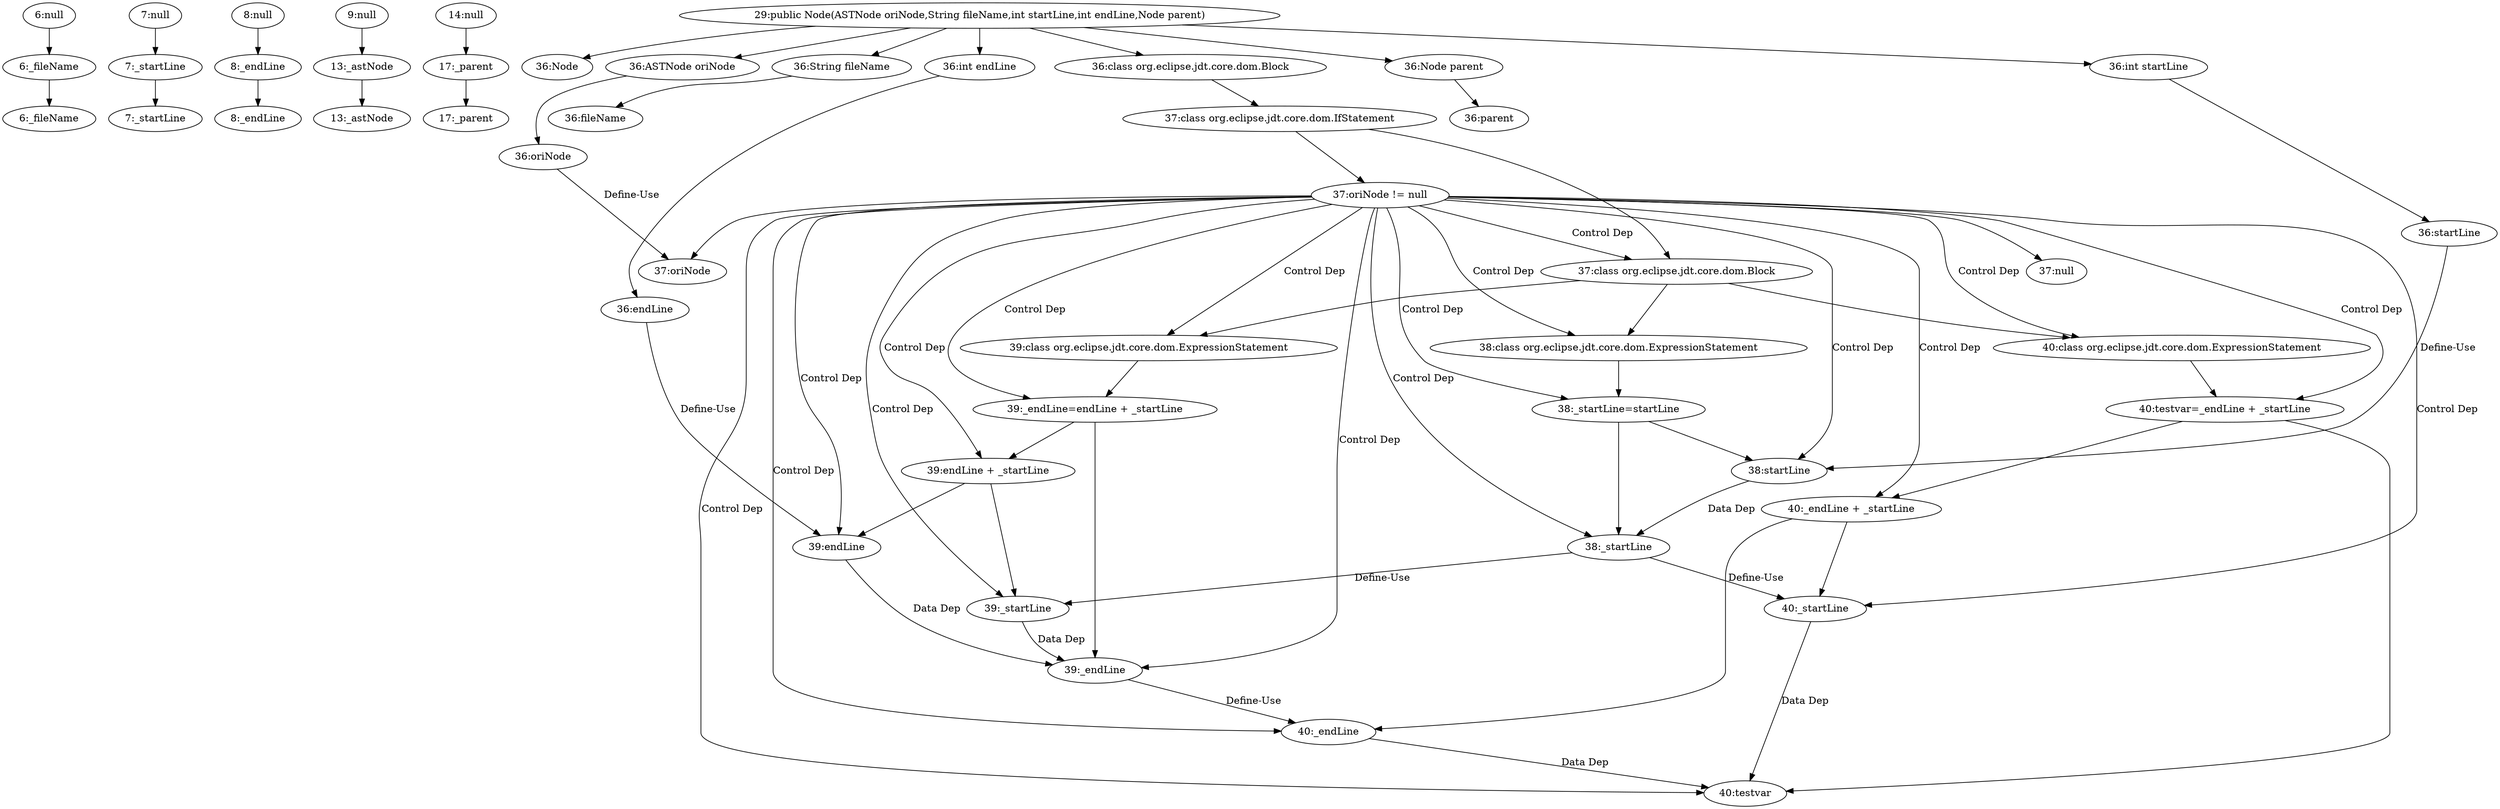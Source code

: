 digraph "Node.Node#ASTNode#String#int#int#Node#" {
1 [label="6:_fileName" shape=ellipse]
2 [label="6:_fileName" shape=ellipse]
3 [label="6:null" shape=ellipse]
4 [label="7:_startLine" shape=ellipse]
5 [label="7:_startLine" shape=ellipse]
6 [label="7:null" shape=ellipse]
7 [label="8:_endLine" shape=ellipse]
8 [label="8:_endLine" shape=ellipse]
9 [label="8:null" shape=ellipse]
10 [label="13:_astNode" shape=ellipse]
11 [label="13:_astNode" shape=ellipse]
12 [label="9:null" shape=ellipse]
13 [label="17:_parent" shape=ellipse]
14 [label="17:_parent" shape=ellipse]
15 [label="14:null" shape=ellipse]
16 [label="36:Node" shape=ellipse]
17 [label="36:oriNode" shape=ellipse]
18 [label="36:ASTNode oriNode" shape=ellipse]
19 [label="36:fileName" shape=ellipse]
20 [label="36:String fileName" shape=ellipse]
21 [label="36:startLine" shape=ellipse]
22 [label="36:int startLine" shape=ellipse]
23 [label="36:endLine" shape=ellipse]
24 [label="36:int endLine" shape=ellipse]
25 [label="36:parent" shape=ellipse]
26 [label="36:Node parent" shape=ellipse]
27 [label="37:oriNode" shape=ellipse]
28 [label="37:null" shape=ellipse]
29 [label="37:oriNode != null" shape=ellipse]
30 [label="38:_startLine" shape=ellipse]
31 [label="38:startLine" shape=ellipse]
32 [label="38:_startLine=startLine" shape=ellipse]
33 [label="38:class org.eclipse.jdt.core.dom.ExpressionStatement" shape=ellipse]
34 [label="39:_endLine" shape=ellipse]
35 [label="39:endLine" shape=ellipse]
36 [label="39:_startLine" shape=ellipse]
37 [label="39:endLine + _startLine" shape=ellipse]
38 [label="39:_endLine=endLine + _startLine" shape=ellipse]
39 [label="39:class org.eclipse.jdt.core.dom.ExpressionStatement" shape=ellipse]
40 [label="40:testvar" shape=ellipse]
41 [label="40:_endLine" shape=ellipse]
42 [label="40:_startLine" shape=ellipse]
43 [label="40:_endLine + _startLine" shape=ellipse]
44 [label="40:testvar=_endLine + _startLine" shape=ellipse]
45 [label="40:class org.eclipse.jdt.core.dom.ExpressionStatement" shape=ellipse]
46 [label="37:class org.eclipse.jdt.core.dom.Block" shape=ellipse]
47 [label="37:class org.eclipse.jdt.core.dom.IfStatement" shape=ellipse]
48 [label="36:class org.eclipse.jdt.core.dom.Block" shape=ellipse]
49 [label="29:public Node(ASTNode oriNode,String fileName,int startLine,int endLine,Node parent)" shape=ellipse]
2 -> 1 [label=""];
3 -> 2 [label=""];
5 -> 4 [label=""];
6 -> 5 [label=""];
8 -> 7 [label=""];
9 -> 8 [label=""];
11 -> 10 [label=""];
12 -> 11 [label=""];
14 -> 13 [label=""];
15 -> 14 [label=""];
17 -> 27 [label="Define-Use"];
18 -> 17 [label=""];
20 -> 19 [label=""];
21 -> 31 [label="Define-Use"];
22 -> 21 [label=""];
23 -> 35 [label="Define-Use"];
24 -> 23 [label=""];
26 -> 25 [label=""];
29 -> 27 [label=""];
29 -> 28 [label=""];
29 -> 46 [label="Control Dep"];
29 -> 33 [label="Control Dep"];
29 -> 32 [label="Control Dep"];
29 -> 30 [label="Control Dep"];
29 -> 31 [label="Control Dep"];
29 -> 39 [label="Control Dep"];
29 -> 38 [label="Control Dep"];
29 -> 34 [label="Control Dep"];
29 -> 37 [label="Control Dep"];
29 -> 35 [label="Control Dep"];
29 -> 36 [label="Control Dep"];
29 -> 45 [label="Control Dep"];
29 -> 44 [label="Control Dep"];
29 -> 40 [label="Control Dep"];
29 -> 43 [label="Control Dep"];
29 -> 41 [label="Control Dep"];
29 -> 42 [label="Control Dep"];
30 -> 36 [label="Define-Use"];
30 -> 42 [label="Define-Use"];
31 -> 30 [label="Data Dep"];
32 -> 30 [label=""];
32 -> 31 [label=""];
33 -> 32 [label=""];
34 -> 41 [label="Define-Use"];
35 -> 34 [label="Data Dep"];
36 -> 34 [label="Data Dep"];
37 -> 35 [label=""];
37 -> 36 [label=""];
38 -> 34 [label=""];
38 -> 37 [label=""];
39 -> 38 [label=""];
41 -> 40 [label="Data Dep"];
42 -> 40 [label="Data Dep"];
43 -> 41 [label=""];
43 -> 42 [label=""];
44 -> 40 [label=""];
44 -> 43 [label=""];
45 -> 44 [label=""];
46 -> 33 [label=""];
46 -> 39 [label=""];
46 -> 45 [label=""];
47 -> 29 [label=""];
47 -> 46 [label=""];
48 -> 47 [label=""];
49 -> 16 [label=""];
49 -> 18 [label=""];
49 -> 20 [label=""];
49 -> 22 [label=""];
49 -> 24 [label=""];
49 -> 26 [label=""];
49 -> 48 [label=""];
}